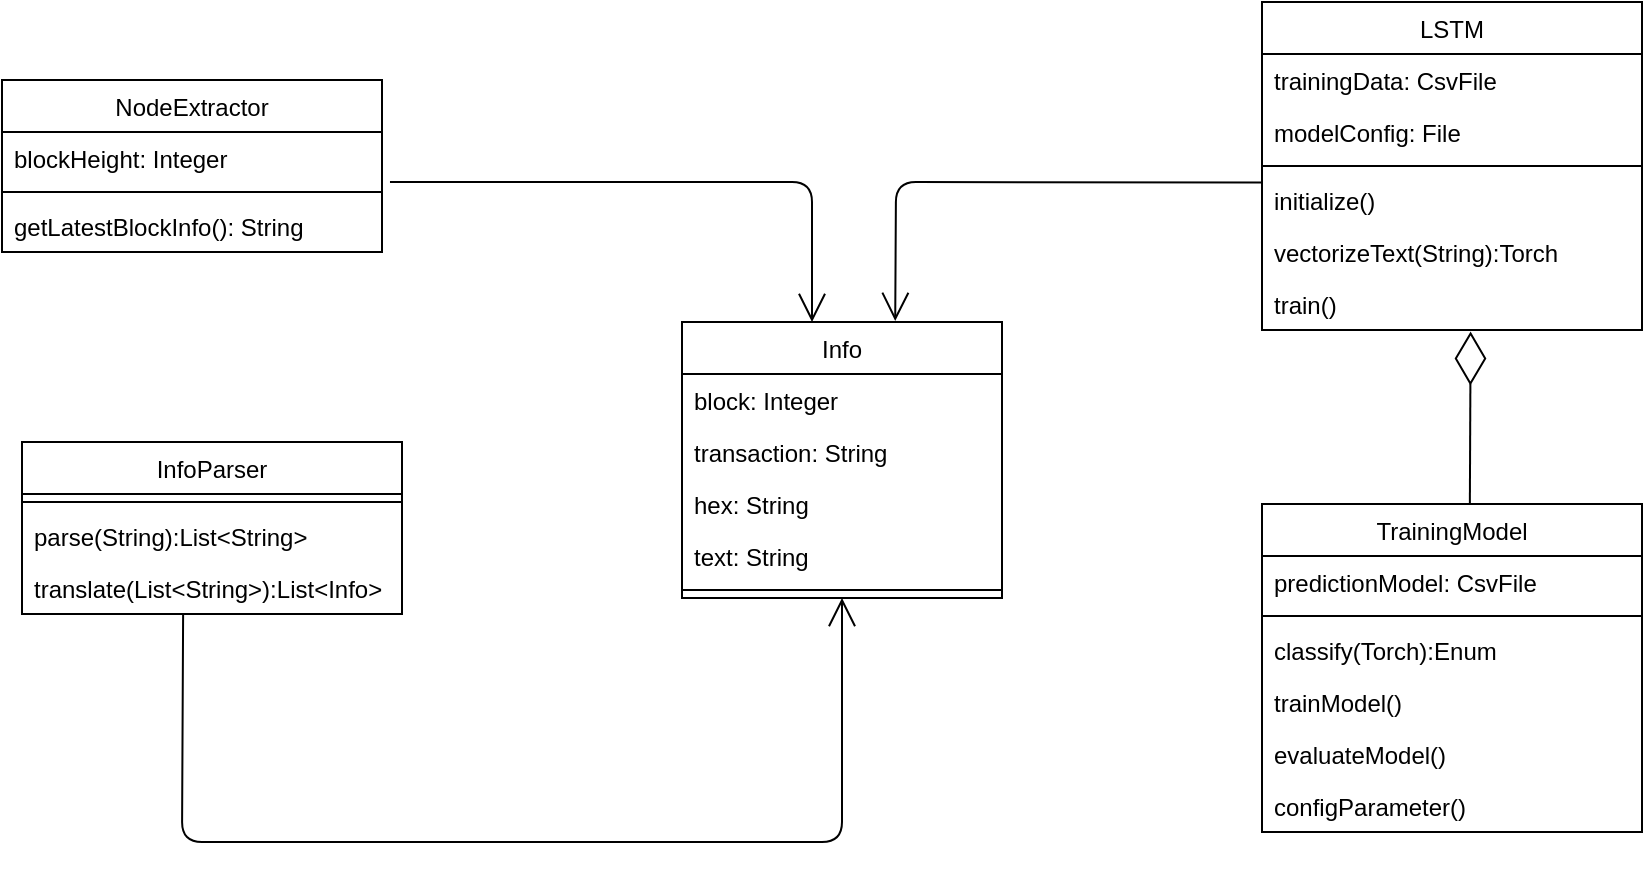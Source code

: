 <mxfile version="14.7.0" type="github">
  <diagram id="C5RBs43oDa-KdzZeNtuy" name="Page-1">
    <mxGraphModel dx="1865" dy="561" grid="1" gridSize="10" guides="1" tooltips="1" connect="1" arrows="1" fold="1" page="1" pageScale="1" pageWidth="827" pageHeight="1169" math="0" shadow="0">
      <root>
        <mxCell id="WIyWlLk6GJQsqaUBKTNV-0" />
        <mxCell id="WIyWlLk6GJQsqaUBKTNV-1" parent="WIyWlLk6GJQsqaUBKTNV-0" />
        <mxCell id="Ucv5hCjX702RspUQGJjU-5" value="LSTM" style="swimlane;fontStyle=0;align=center;verticalAlign=top;childLayout=stackLayout;horizontal=1;startSize=26;horizontalStack=0;resizeParent=1;resizeParentMax=0;resizeLast=0;collapsible=1;marginBottom=0;" parent="WIyWlLk6GJQsqaUBKTNV-1" vertex="1">
          <mxGeometry x="430" y="170" width="190" height="164" as="geometry" />
        </mxCell>
        <mxCell id="Ucv5hCjX702RspUQGJjU-6" value="trainingData: CsvFile&#xa;" style="text;strokeColor=none;fillColor=none;align=left;verticalAlign=top;spacingLeft=4;spacingRight=4;overflow=hidden;rotatable=0;points=[[0,0.5],[1,0.5]];portConstraint=eastwest;" parent="Ucv5hCjX702RspUQGJjU-5" vertex="1">
          <mxGeometry y="26" width="190" height="26" as="geometry" />
        </mxCell>
        <mxCell id="Ucv5hCjX702RspUQGJjU-12" value="modelConfig: File" style="text;strokeColor=none;fillColor=none;align=left;verticalAlign=top;spacingLeft=4;spacingRight=4;overflow=hidden;rotatable=0;points=[[0,0.5],[1,0.5]];portConstraint=eastwest;" parent="Ucv5hCjX702RspUQGJjU-5" vertex="1">
          <mxGeometry y="52" width="190" height="26" as="geometry" />
        </mxCell>
        <mxCell id="Ucv5hCjX702RspUQGJjU-7" value="" style="line;strokeWidth=1;fillColor=none;align=left;verticalAlign=middle;spacingTop=-1;spacingLeft=3;spacingRight=3;rotatable=0;labelPosition=right;points=[];portConstraint=eastwest;" parent="Ucv5hCjX702RspUQGJjU-5" vertex="1">
          <mxGeometry y="78" width="190" height="8" as="geometry" />
        </mxCell>
        <mxCell id="Ucv5hCjX702RspUQGJjU-9" value="initialize()" style="text;strokeColor=none;fillColor=none;align=left;verticalAlign=top;spacingLeft=4;spacingRight=4;overflow=hidden;rotatable=0;points=[[0,0.5],[1,0.5]];portConstraint=eastwest;" parent="Ucv5hCjX702RspUQGJjU-5" vertex="1">
          <mxGeometry y="86" width="190" height="26" as="geometry" />
        </mxCell>
        <mxCell id="Ucv5hCjX702RspUQGJjU-8" value="vectorizeText(String):Torch" style="text;strokeColor=none;fillColor=none;align=left;verticalAlign=top;spacingLeft=4;spacingRight=4;overflow=hidden;rotatable=0;points=[[0,0.5],[1,0.5]];portConstraint=eastwest;" parent="Ucv5hCjX702RspUQGJjU-5" vertex="1">
          <mxGeometry y="112" width="190" height="26" as="geometry" />
        </mxCell>
        <mxCell id="Ucv5hCjX702RspUQGJjU-10" value="train()" style="text;strokeColor=none;fillColor=none;align=left;verticalAlign=top;spacingLeft=4;spacingRight=4;overflow=hidden;rotatable=0;points=[[0,0.5],[1,0.5]];portConstraint=eastwest;" parent="Ucv5hCjX702RspUQGJjU-5" vertex="1">
          <mxGeometry y="138" width="190" height="26" as="geometry" />
        </mxCell>
        <mxCell id="Ucv5hCjX702RspUQGJjU-21" value="TrainingModel" style="swimlane;fontStyle=0;align=center;verticalAlign=top;childLayout=stackLayout;horizontal=1;startSize=26;horizontalStack=0;resizeParent=1;resizeParentMax=0;resizeLast=0;collapsible=1;marginBottom=0;" parent="WIyWlLk6GJQsqaUBKTNV-1" vertex="1">
          <mxGeometry x="430" y="421" width="190" height="164" as="geometry" />
        </mxCell>
        <mxCell id="Ucv5hCjX702RspUQGJjU-22" value="predictionModel: CsvFile" style="text;strokeColor=none;fillColor=none;align=left;verticalAlign=top;spacingLeft=4;spacingRight=4;overflow=hidden;rotatable=0;points=[[0,0.5],[1,0.5]];portConstraint=eastwest;" parent="Ucv5hCjX702RspUQGJjU-21" vertex="1">
          <mxGeometry y="26" width="190" height="26" as="geometry" />
        </mxCell>
        <mxCell id="Ucv5hCjX702RspUQGJjU-23" value="" style="line;strokeWidth=1;fillColor=none;align=left;verticalAlign=middle;spacingTop=-1;spacingLeft=3;spacingRight=3;rotatable=0;labelPosition=right;points=[];portConstraint=eastwest;" parent="Ucv5hCjX702RspUQGJjU-21" vertex="1">
          <mxGeometry y="52" width="190" height="8" as="geometry" />
        </mxCell>
        <mxCell id="Ucv5hCjX702RspUQGJjU-24" value="classify(Torch):Enum" style="text;strokeColor=none;fillColor=none;align=left;verticalAlign=top;spacingLeft=4;spacingRight=4;overflow=hidden;rotatable=0;points=[[0,0.5],[1,0.5]];portConstraint=eastwest;" parent="Ucv5hCjX702RspUQGJjU-21" vertex="1">
          <mxGeometry y="60" width="190" height="26" as="geometry" />
        </mxCell>
        <mxCell id="Ucv5hCjX702RspUQGJjU-25" value="trainModel()" style="text;strokeColor=none;fillColor=none;align=left;verticalAlign=top;spacingLeft=4;spacingRight=4;overflow=hidden;rotatable=0;points=[[0,0.5],[1,0.5]];portConstraint=eastwest;" parent="Ucv5hCjX702RspUQGJjU-21" vertex="1">
          <mxGeometry y="86" width="190" height="26" as="geometry" />
        </mxCell>
        <mxCell id="Ucv5hCjX702RspUQGJjU-26" value="evaluateModel()" style="text;strokeColor=none;fillColor=none;align=left;verticalAlign=top;spacingLeft=4;spacingRight=4;overflow=hidden;rotatable=0;points=[[0,0.5],[1,0.5]];portConstraint=eastwest;" parent="Ucv5hCjX702RspUQGJjU-21" vertex="1">
          <mxGeometry y="112" width="190" height="26" as="geometry" />
        </mxCell>
        <mxCell id="Ucv5hCjX702RspUQGJjU-27" value="configParameter()" style="text;strokeColor=none;fillColor=none;align=left;verticalAlign=top;spacingLeft=4;spacingRight=4;overflow=hidden;rotatable=0;points=[[0,0.5],[1,0.5]];portConstraint=eastwest;" parent="Ucv5hCjX702RspUQGJjU-21" vertex="1">
          <mxGeometry y="138" width="190" height="26" as="geometry" />
        </mxCell>
        <mxCell id="Ucv5hCjX702RspUQGJjU-28" value="NodeExtractor" style="swimlane;fontStyle=0;align=center;verticalAlign=top;childLayout=stackLayout;horizontal=1;startSize=26;horizontalStack=0;resizeParent=1;resizeParentMax=0;resizeLast=0;collapsible=1;marginBottom=0;" parent="WIyWlLk6GJQsqaUBKTNV-1" vertex="1">
          <mxGeometry x="-200" y="209" width="190" height="86" as="geometry" />
        </mxCell>
        <mxCell id="Ucv5hCjX702RspUQGJjU-31" value="blockHeight: Integer" style="text;strokeColor=none;fillColor=none;align=left;verticalAlign=top;spacingLeft=4;spacingRight=4;overflow=hidden;rotatable=0;points=[[0,0.5],[1,0.5]];portConstraint=eastwest;" parent="Ucv5hCjX702RspUQGJjU-28" vertex="1">
          <mxGeometry y="26" width="190" height="26" as="geometry" />
        </mxCell>
        <mxCell id="Ucv5hCjX702RspUQGJjU-30" value="" style="line;strokeWidth=1;fillColor=none;align=left;verticalAlign=middle;spacingTop=-1;spacingLeft=3;spacingRight=3;rotatable=0;labelPosition=right;points=[];portConstraint=eastwest;" parent="Ucv5hCjX702RspUQGJjU-28" vertex="1">
          <mxGeometry y="52" width="190" height="8" as="geometry" />
        </mxCell>
        <mxCell id="Ucv5hCjX702RspUQGJjU-32" value="getLatestBlockInfo(): String" style="text;strokeColor=none;fillColor=none;align=left;verticalAlign=top;spacingLeft=4;spacingRight=4;overflow=hidden;rotatable=0;points=[[0,0.5],[1,0.5]];portConstraint=eastwest;" parent="Ucv5hCjX702RspUQGJjU-28" vertex="1">
          <mxGeometry y="60" width="190" height="26" as="geometry" />
        </mxCell>
        <mxCell id="Ucv5hCjX702RspUQGJjU-35" value="InfoParser" style="swimlane;fontStyle=0;align=center;verticalAlign=top;childLayout=stackLayout;horizontal=1;startSize=26;horizontalStack=0;resizeParent=1;resizeParentMax=0;resizeLast=0;collapsible=1;marginBottom=0;" parent="WIyWlLk6GJQsqaUBKTNV-1" vertex="1">
          <mxGeometry x="-190" y="390" width="190" height="86" as="geometry" />
        </mxCell>
        <mxCell id="Ucv5hCjX702RspUQGJjU-37" value="" style="line;strokeWidth=1;fillColor=none;align=left;verticalAlign=middle;spacingTop=-1;spacingLeft=3;spacingRight=3;rotatable=0;labelPosition=right;points=[];portConstraint=eastwest;" parent="Ucv5hCjX702RspUQGJjU-35" vertex="1">
          <mxGeometry y="26" width="190" height="8" as="geometry" />
        </mxCell>
        <mxCell id="Ucv5hCjX702RspUQGJjU-38" value="parse(String):List&lt;String&gt;" style="text;strokeColor=none;fillColor=none;align=left;verticalAlign=top;spacingLeft=4;spacingRight=4;overflow=hidden;rotatable=0;points=[[0,0.5],[1,0.5]];portConstraint=eastwest;" parent="Ucv5hCjX702RspUQGJjU-35" vertex="1">
          <mxGeometry y="34" width="190" height="26" as="geometry" />
        </mxCell>
        <mxCell id="Ucv5hCjX702RspUQGJjU-39" value="translate(List&lt;String&gt;):List&lt;Info&gt;" style="text;strokeColor=none;fillColor=none;align=left;verticalAlign=top;spacingLeft=4;spacingRight=4;overflow=hidden;rotatable=0;points=[[0,0.5],[1,0.5]];portConstraint=eastwest;" parent="Ucv5hCjX702RspUQGJjU-35" vertex="1">
          <mxGeometry y="60" width="190" height="26" as="geometry" />
        </mxCell>
        <mxCell id="Ucv5hCjX702RspUQGJjU-44" value="" style="endArrow=open;endFill=1;endSize=12;html=1;exitX=0.424;exitY=0.992;exitDx=0;exitDy=0;exitPerimeter=0;entryX=0.5;entryY=1;entryDx=0;entryDy=0;" parent="WIyWlLk6GJQsqaUBKTNV-1" source="Ucv5hCjX702RspUQGJjU-39" edge="1" target="X1pCT8bNJsv87bRi1d0A-0">
          <mxGeometry width="160" relative="1" as="geometry">
            <mxPoint x="130" y="500" as="sourcePoint" />
            <mxPoint x="220" y="470" as="targetPoint" />
            <Array as="points">
              <mxPoint x="-110" y="590" />
              <mxPoint x="220" y="590" />
            </Array>
          </mxGeometry>
        </mxCell>
        <mxCell id="Ucv5hCjX702RspUQGJjU-45" value="" style="endArrow=open;endFill=1;endSize=12;html=1;entryX=0.5;entryY=0;entryDx=0;entryDy=0;exitX=1.021;exitY=0.962;exitDx=0;exitDy=0;exitPerimeter=0;" parent="WIyWlLk6GJQsqaUBKTNV-1" source="Ucv5hCjX702RspUQGJjU-31" edge="1">
          <mxGeometry width="160" relative="1" as="geometry">
            <mxPoint x="-10" y="251.5" as="sourcePoint" />
            <mxPoint x="205" y="330" as="targetPoint" />
            <Array as="points">
              <mxPoint x="205" y="260" />
            </Array>
          </mxGeometry>
        </mxCell>
        <mxCell id="Ucv5hCjX702RspUQGJjU-46" value="" style="endArrow=diamondThin;endFill=0;endSize=24;html=1;exitX=0.547;exitY=0;exitDx=0;exitDy=0;exitPerimeter=0;entryX=0.549;entryY=1.03;entryDx=0;entryDy=0;entryPerimeter=0;" parent="WIyWlLk6GJQsqaUBKTNV-1" source="Ucv5hCjX702RspUQGJjU-21" target="Ucv5hCjX702RspUQGJjU-10" edge="1">
          <mxGeometry width="160" relative="1" as="geometry">
            <mxPoint x="130" y="440" as="sourcePoint" />
            <mxPoint x="534" y="338" as="targetPoint" />
          </mxGeometry>
        </mxCell>
        <mxCell id="Ucv5hCjX702RspUQGJjU-47" value="" style="endArrow=open;endFill=1;endSize=12;html=1;entryX=0.719;entryY=-0.004;entryDx=0;entryDy=0;entryPerimeter=0;exitX=-0.001;exitY=0.165;exitDx=0;exitDy=0;exitPerimeter=0;" parent="WIyWlLk6GJQsqaUBKTNV-1" source="Ucv5hCjX702RspUQGJjU-9" edge="1">
          <mxGeometry width="160" relative="1" as="geometry">
            <mxPoint x="428" y="260" as="sourcePoint" />
            <mxPoint x="246.61" y="329.48" as="targetPoint" />
            <Array as="points">
              <mxPoint x="247" y="260" />
            </Array>
          </mxGeometry>
        </mxCell>
        <mxCell id="X1pCT8bNJsv87bRi1d0A-0" value="Info" style="swimlane;fontStyle=0;align=center;verticalAlign=top;childLayout=stackLayout;horizontal=1;startSize=26;horizontalStack=0;resizeParent=1;resizeParentMax=0;resizeLast=0;collapsible=1;marginBottom=0;" vertex="1" parent="WIyWlLk6GJQsqaUBKTNV-1">
          <mxGeometry x="140" y="330" width="160" height="138" as="geometry" />
        </mxCell>
        <mxCell id="X1pCT8bNJsv87bRi1d0A-1" value="block: Integer" style="text;strokeColor=none;fillColor=none;align=left;verticalAlign=top;spacingLeft=4;spacingRight=4;overflow=hidden;rotatable=0;points=[[0,0.5],[1,0.5]];portConstraint=eastwest;" vertex="1" parent="X1pCT8bNJsv87bRi1d0A-0">
          <mxGeometry y="26" width="160" height="26" as="geometry" />
        </mxCell>
        <mxCell id="X1pCT8bNJsv87bRi1d0A-4" value="transaction: String" style="text;strokeColor=none;fillColor=none;align=left;verticalAlign=top;spacingLeft=4;spacingRight=4;overflow=hidden;rotatable=0;points=[[0,0.5],[1,0.5]];portConstraint=eastwest;" vertex="1" parent="X1pCT8bNJsv87bRi1d0A-0">
          <mxGeometry y="52" width="160" height="26" as="geometry" />
        </mxCell>
        <mxCell id="X1pCT8bNJsv87bRi1d0A-5" value="hex: String" style="text;strokeColor=none;fillColor=none;align=left;verticalAlign=top;spacingLeft=4;spacingRight=4;overflow=hidden;rotatable=0;points=[[0,0.5],[1,0.5]];portConstraint=eastwest;" vertex="1" parent="X1pCT8bNJsv87bRi1d0A-0">
          <mxGeometry y="78" width="160" height="26" as="geometry" />
        </mxCell>
        <mxCell id="X1pCT8bNJsv87bRi1d0A-6" value="text: String" style="text;strokeColor=none;fillColor=none;align=left;verticalAlign=top;spacingLeft=4;spacingRight=4;overflow=hidden;rotatable=0;points=[[0,0.5],[1,0.5]];portConstraint=eastwest;" vertex="1" parent="X1pCT8bNJsv87bRi1d0A-0">
          <mxGeometry y="104" width="160" height="26" as="geometry" />
        </mxCell>
        <mxCell id="X1pCT8bNJsv87bRi1d0A-2" value="" style="line;strokeWidth=1;fillColor=none;align=left;verticalAlign=middle;spacingTop=-1;spacingLeft=3;spacingRight=3;rotatable=0;labelPosition=right;points=[];portConstraint=eastwest;" vertex="1" parent="X1pCT8bNJsv87bRi1d0A-0">
          <mxGeometry y="130" width="160" height="8" as="geometry" />
        </mxCell>
      </root>
    </mxGraphModel>
  </diagram>
</mxfile>
